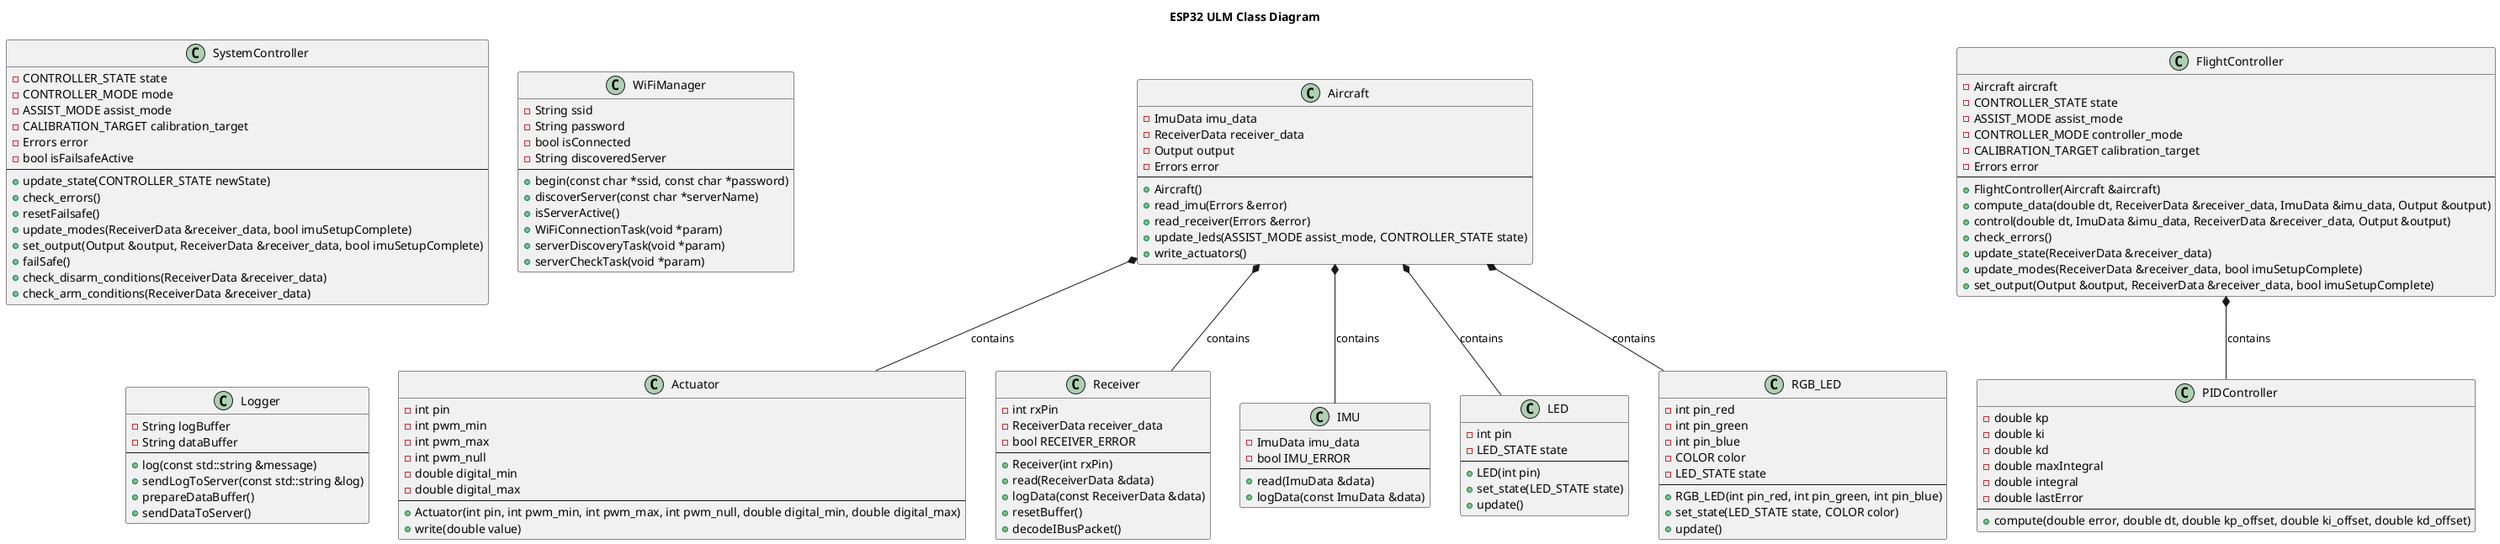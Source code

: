 @startuml esp32_class_diagram

title ESP32 ULM Class Diagram 

class Actuator {
    - int pin
    - int pwm_min
    - int pwm_max
    - int pwm_null
    - double digital_min
    - double digital_max
    --
    + Actuator(int pin, int pwm_min, int pwm_max, int pwm_null, double digital_min, double digital_max)
    + write(double value)
}

class Receiver {
    - int rxPin
    - ReceiverData receiver_data
    - bool RECEIVER_ERROR
    --
    + Receiver(int rxPin)
    + read(ReceiverData &data)
    + logData(const ReceiverData &data)
    + resetBuffer()
    + decodeIBusPacket()
}

class IMU {
    - ImuData imu_data
    - bool IMU_ERROR
    --
    + read(ImuData &data)
    + logData(const ImuData &data)
}

class LED {
    - int pin
    - LED_STATE state
    --
    + LED(int pin)
    + set_state(LED_STATE state)
    + update()
}

class RGB_LED {
    - int pin_red
    - int pin_green
    - int pin_blue
    - COLOR color
    - LED_STATE state
    --
    + RGB_LED(int pin_red, int pin_green, int pin_blue)
    + set_state(LED_STATE state, COLOR color)
    + update()
}

class Aircraft {
    - ImuData imu_data
    - ReceiverData receiver_data
    - Output output
    - Errors error
    --
    + Aircraft()
    + read_imu(Errors &error)
    + read_receiver(Errors &error)
    + update_leds(ASSIST_MODE assist_mode, CONTROLLER_STATE state)
    + write_actuators()
}

class PIDController {
    - double kp
    - double ki
    - double kd
    - double maxIntegral
    - double integral
    - double lastError
    --
    + compute(double error, double dt, double kp_offset, double ki_offset, double kd_offset)
}

class FlightController {
    - Aircraft aircraft
    - CONTROLLER_STATE state
    - ASSIST_MODE assist_mode
    - CONTROLLER_MODE controller_mode
    - CALIBRATION_TARGET calibration_target
    - Errors error
    --
    + FlightController(Aircraft &aircraft)
    + compute_data(double dt, ReceiverData &receiver_data, ImuData &imu_data, Output &output)
    + control(double dt, ImuData &imu_data, ReceiverData &receiver_data, Output &output)
    + check_errors()
    + update_state(ReceiverData &receiver_data)
    + update_modes(ReceiverData &receiver_data, bool imuSetupComplete)
    + set_output(Output &output, ReceiverData &receiver_data, bool imuSetupComplete)
}

class SystemController {
    - CONTROLLER_STATE state
    - CONTROLLER_MODE mode
    - ASSIST_MODE assist_mode
    - CALIBRATION_TARGET calibration_target
    - Errors error
    - bool isFailsafeActive
    --
    + update_state(CONTROLLER_STATE newState)
    + check_errors()
    + resetFailsafe()
    + update_modes(ReceiverData &receiver_data, bool imuSetupComplete)
    + set_output(Output &output, ReceiverData &receiver_data, bool imuSetupComplete)
    + failSafe()
    + check_disarm_conditions(ReceiverData &receiver_data)
    + check_arm_conditions(ReceiverData &receiver_data)
}

class WiFiManager {
    - String ssid
    - String password
    - bool isConnected
    - String discoveredServer
    --
    + begin(const char *ssid, const char *password)
    + discoverServer(const char *serverName)
    + isServerActive()
    + WiFiConnectionTask(void *param)
    + serverDiscoveryTask(void *param)
    + serverCheckTask(void *param)
}

class Logger {
    - String logBuffer
    - String dataBuffer
    --
    + log(const std::string &message)
    + sendLogToServer(const std::string &log)
    + prepareDataBuffer()
    + sendDataToServer()
}

Aircraft *-- Actuator : contains
Aircraft *-- Receiver : contains
Aircraft *-- LED : contains
Aircraft *-- RGB_LED : contains
Aircraft *-- IMU : contains

FlightController *-- PIDController : contains



@enduml